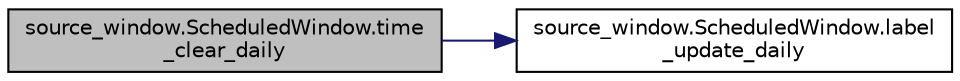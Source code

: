 digraph "source_window.ScheduledWindow.time_clear_daily"
{
 // LATEX_PDF_SIZE
  edge [fontname="Helvetica",fontsize="10",labelfontname="Helvetica",labelfontsize="10"];
  node [fontname="Helvetica",fontsize="10",shape=record];
  rankdir="LR";
  Node1 [label="source_window.ScheduledWindow.time\l_clear_daily",height=0.2,width=0.4,color="black", fillcolor="grey75", style="filled", fontcolor="black",tooltip="Handler for the Daily mode - Clear button."];
  Node1 -> Node2 [color="midnightblue",fontsize="10",style="solid",fontname="Helvetica"];
  Node2 [label="source_window.ScheduledWindow.label\l_update_daily",height=0.2,width=0.4,color="black", fillcolor="white", style="filled",URL="$classsource__window_1_1_scheduled_window.html#a3fa5580a4783886658c5b4c07fb93894",tooltip="Updated the Daily mode time selection label."];
}
